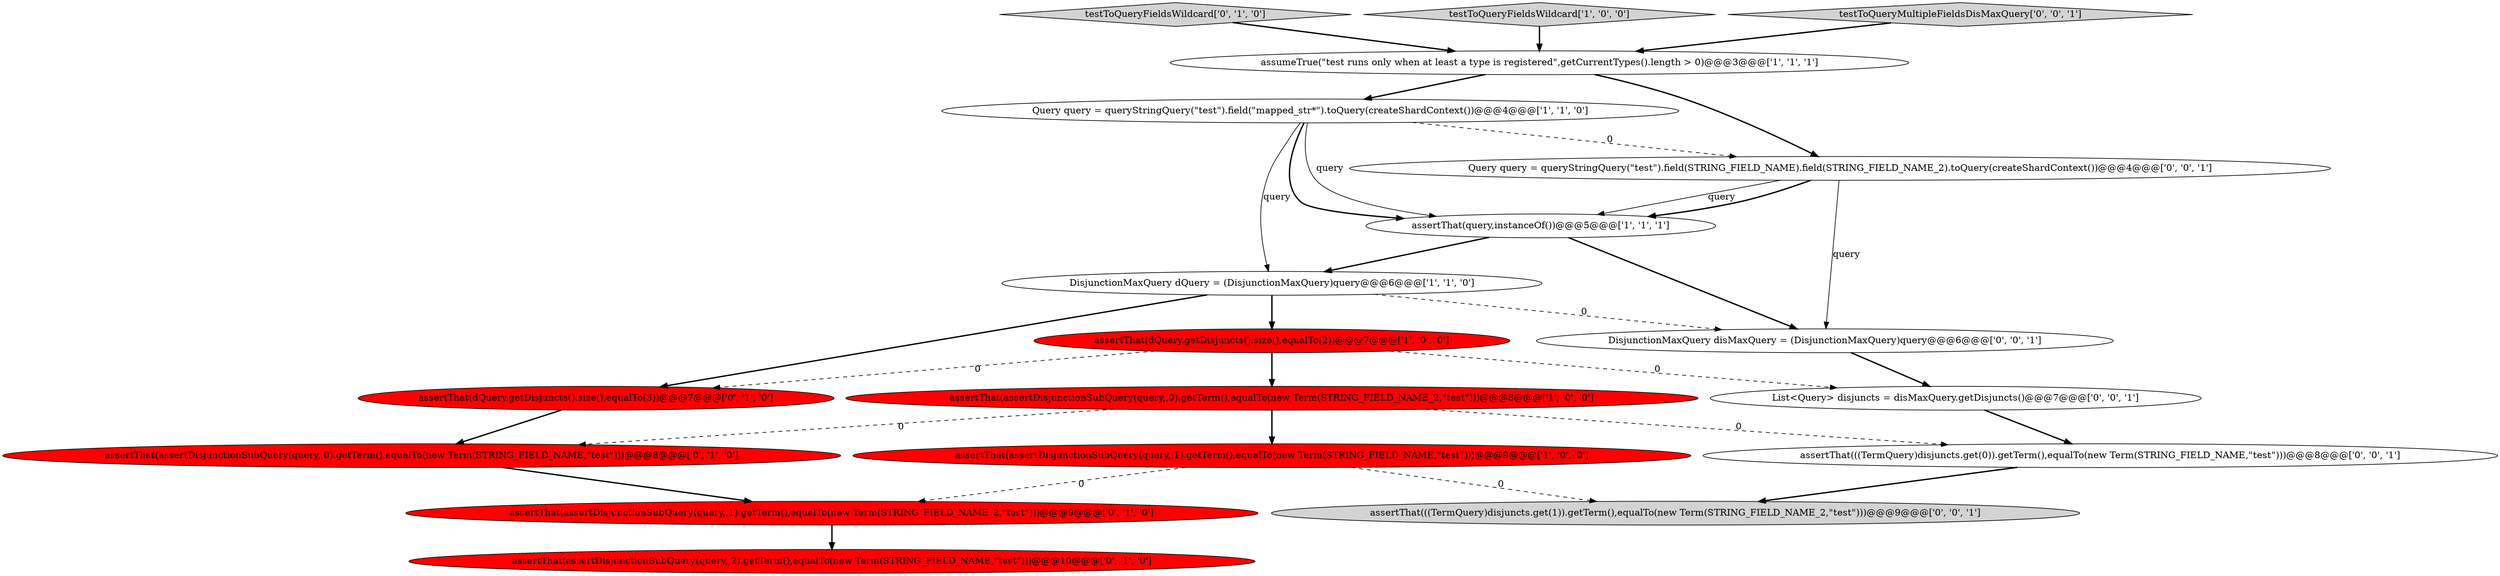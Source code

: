 digraph {
13 [style = filled, label = "List<Query> disjuncts = disMaxQuery.getDisjuncts()@@@7@@@['0', '0', '1']", fillcolor = white, shape = ellipse image = "AAA0AAABBB3BBB"];
14 [style = filled, label = "DisjunctionMaxQuery disMaxQuery = (DisjunctionMaxQuery)query@@@6@@@['0', '0', '1']", fillcolor = white, shape = ellipse image = "AAA0AAABBB3BBB"];
2 [style = filled, label = "assertThat(dQuery.getDisjuncts().size(),equalTo(2))@@@7@@@['1', '0', '0']", fillcolor = red, shape = ellipse image = "AAA1AAABBB1BBB"];
10 [style = filled, label = "testToQueryFieldsWildcard['0', '1', '0']", fillcolor = lightgray, shape = diamond image = "AAA0AAABBB2BBB"];
5 [style = filled, label = "assertThat(assertDisjunctionSubQuery(query,,0).getTerm(),equalTo(new Term(STRING_FIELD_NAME_2,\"test\")))@@@8@@@['1', '0', '0']", fillcolor = red, shape = ellipse image = "AAA1AAABBB1BBB"];
1 [style = filled, label = "assertThat(assertDisjunctionSubQuery(query,,1).getTerm(),equalTo(new Term(STRING_FIELD_NAME,\"test\")))@@@9@@@['1', '0', '0']", fillcolor = red, shape = ellipse image = "AAA1AAABBB1BBB"];
7 [style = filled, label = "Query query = queryStringQuery(\"test\").field(\"mapped_str*\").toQuery(createShardContext())@@@4@@@['1', '1', '0']", fillcolor = white, shape = ellipse image = "AAA0AAABBB1BBB"];
17 [style = filled, label = "assertThat(((TermQuery)disjuncts.get(1)).getTerm(),equalTo(new Term(STRING_FIELD_NAME_2,\"test\")))@@@9@@@['0', '0', '1']", fillcolor = lightgray, shape = ellipse image = "AAA0AAABBB3BBB"];
4 [style = filled, label = "assertThat(query,instanceOf())@@@5@@@['1', '1', '1']", fillcolor = white, shape = ellipse image = "AAA0AAABBB1BBB"];
3 [style = filled, label = "DisjunctionMaxQuery dQuery = (DisjunctionMaxQuery)query@@@6@@@['1', '1', '0']", fillcolor = white, shape = ellipse image = "AAA0AAABBB1BBB"];
9 [style = filled, label = "assertThat(assertDisjunctionSubQuery(query,,1).getTerm(),equalTo(new Term(STRING_FIELD_NAME_2,\"test\")))@@@9@@@['0', '1', '0']", fillcolor = red, shape = ellipse image = "AAA1AAABBB2BBB"];
15 [style = filled, label = "assertThat(((TermQuery)disjuncts.get(0)).getTerm(),equalTo(new Term(STRING_FIELD_NAME,\"test\")))@@@8@@@['0', '0', '1']", fillcolor = white, shape = ellipse image = "AAA0AAABBB3BBB"];
0 [style = filled, label = "assumeTrue(\"test runs only when at least a type is registered\",getCurrentTypes().length > 0)@@@3@@@['1', '1', '1']", fillcolor = white, shape = ellipse image = "AAA0AAABBB1BBB"];
12 [style = filled, label = "assertThat(dQuery.getDisjuncts().size(),equalTo(3))@@@7@@@['0', '1', '0']", fillcolor = red, shape = ellipse image = "AAA1AAABBB2BBB"];
16 [style = filled, label = "Query query = queryStringQuery(\"test\").field(STRING_FIELD_NAME).field(STRING_FIELD_NAME_2).toQuery(createShardContext())@@@4@@@['0', '0', '1']", fillcolor = white, shape = ellipse image = "AAA0AAABBB3BBB"];
8 [style = filled, label = "assertThat(assertDisjunctionSubQuery(query,,0).getTerm(),equalTo(new Term(STRING_FIELD_NAME,\"test\")))@@@8@@@['0', '1', '0']", fillcolor = red, shape = ellipse image = "AAA1AAABBB2BBB"];
11 [style = filled, label = "assertThat(assertDisjunctionSubQuery(query,,2).getTerm(),equalTo(new Term(STRING_FIELD_NAME,\"test\")))@@@10@@@['0', '1', '0']", fillcolor = red, shape = ellipse image = "AAA1AAABBB2BBB"];
6 [style = filled, label = "testToQueryFieldsWildcard['1', '0', '0']", fillcolor = lightgray, shape = diamond image = "AAA0AAABBB1BBB"];
18 [style = filled, label = "testToQueryMultipleFieldsDisMaxQuery['0', '0', '1']", fillcolor = lightgray, shape = diamond image = "AAA0AAABBB3BBB"];
4->3 [style = bold, label=""];
0->16 [style = bold, label=""];
4->14 [style = bold, label=""];
9->11 [style = bold, label=""];
7->16 [style = dashed, label="0"];
16->4 [style = solid, label="query"];
16->14 [style = solid, label="query"];
1->9 [style = dashed, label="0"];
6->0 [style = bold, label=""];
7->4 [style = bold, label=""];
3->12 [style = bold, label=""];
0->7 [style = bold, label=""];
7->3 [style = solid, label="query"];
5->1 [style = bold, label=""];
2->12 [style = dashed, label="0"];
15->17 [style = bold, label=""];
1->17 [style = dashed, label="0"];
3->2 [style = bold, label=""];
12->8 [style = bold, label=""];
2->13 [style = dashed, label="0"];
10->0 [style = bold, label=""];
8->9 [style = bold, label=""];
7->4 [style = solid, label="query"];
5->8 [style = dashed, label="0"];
13->15 [style = bold, label=""];
14->13 [style = bold, label=""];
16->4 [style = bold, label=""];
3->14 [style = dashed, label="0"];
5->15 [style = dashed, label="0"];
18->0 [style = bold, label=""];
2->5 [style = bold, label=""];
}
